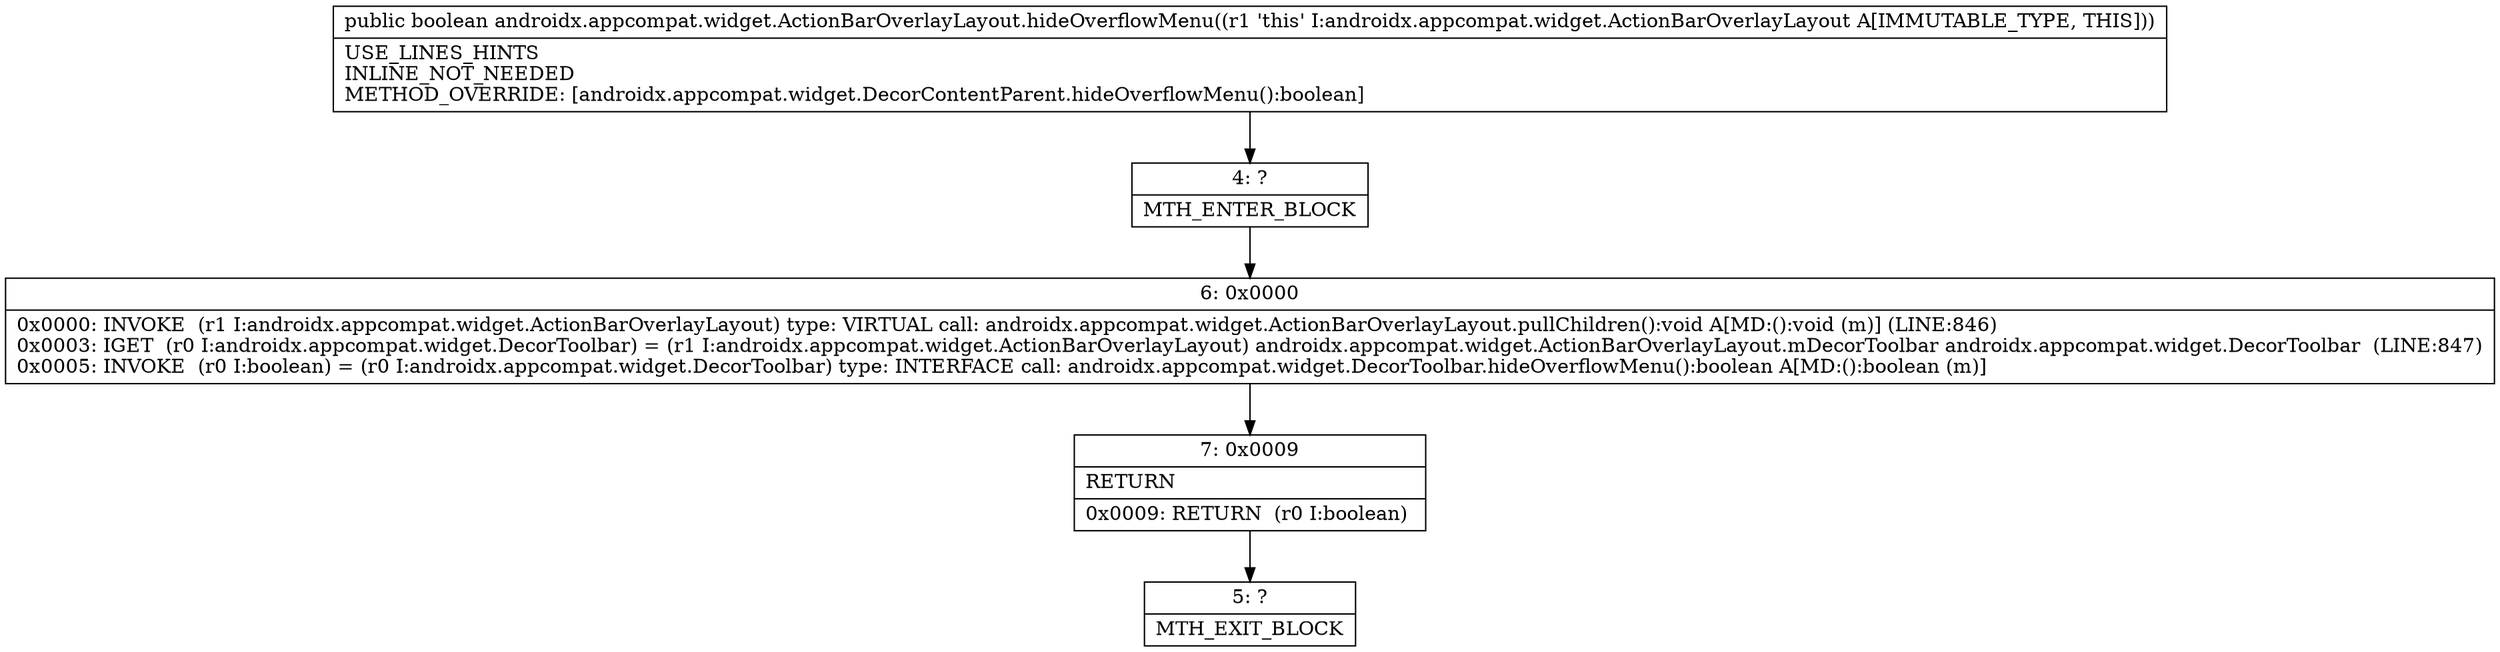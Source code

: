 digraph "CFG forandroidx.appcompat.widget.ActionBarOverlayLayout.hideOverflowMenu()Z" {
Node_4 [shape=record,label="{4\:\ ?|MTH_ENTER_BLOCK\l}"];
Node_6 [shape=record,label="{6\:\ 0x0000|0x0000: INVOKE  (r1 I:androidx.appcompat.widget.ActionBarOverlayLayout) type: VIRTUAL call: androidx.appcompat.widget.ActionBarOverlayLayout.pullChildren():void A[MD:():void (m)] (LINE:846)\l0x0003: IGET  (r0 I:androidx.appcompat.widget.DecorToolbar) = (r1 I:androidx.appcompat.widget.ActionBarOverlayLayout) androidx.appcompat.widget.ActionBarOverlayLayout.mDecorToolbar androidx.appcompat.widget.DecorToolbar  (LINE:847)\l0x0005: INVOKE  (r0 I:boolean) = (r0 I:androidx.appcompat.widget.DecorToolbar) type: INTERFACE call: androidx.appcompat.widget.DecorToolbar.hideOverflowMenu():boolean A[MD:():boolean (m)]\l}"];
Node_7 [shape=record,label="{7\:\ 0x0009|RETURN\l|0x0009: RETURN  (r0 I:boolean) \l}"];
Node_5 [shape=record,label="{5\:\ ?|MTH_EXIT_BLOCK\l}"];
MethodNode[shape=record,label="{public boolean androidx.appcompat.widget.ActionBarOverlayLayout.hideOverflowMenu((r1 'this' I:androidx.appcompat.widget.ActionBarOverlayLayout A[IMMUTABLE_TYPE, THIS]))  | USE_LINES_HINTS\lINLINE_NOT_NEEDED\lMETHOD_OVERRIDE: [androidx.appcompat.widget.DecorContentParent.hideOverflowMenu():boolean]\l}"];
MethodNode -> Node_4;Node_4 -> Node_6;
Node_6 -> Node_7;
Node_7 -> Node_5;
}

